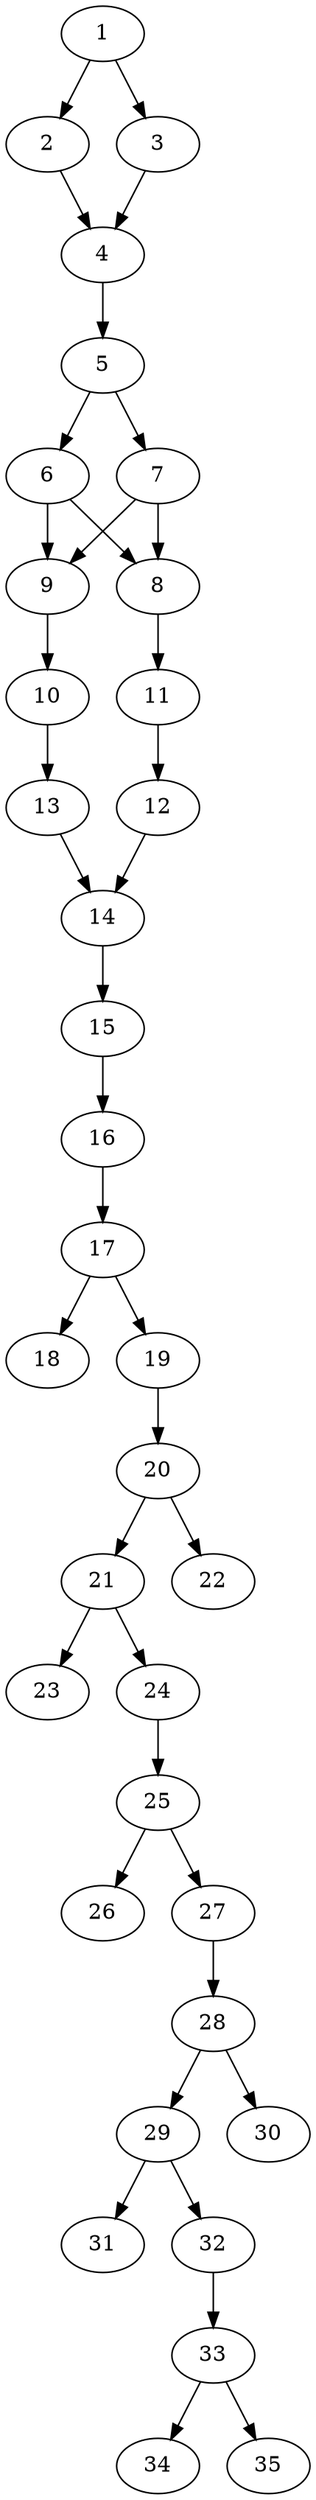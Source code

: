 // DAG automatically generated by daggen at Thu Oct  3 14:05:38 2019
// ./daggen --dot -n 35 --ccr 0.3 --fat 0.3 --regular 0.5 --density 0.6 --mindata 5242880 --maxdata 52428800 
digraph G {
  1 [size="142376960", alpha="0.04", expect_size="42713088"] 
  1 -> 2 [size ="42713088"]
  1 -> 3 [size ="42713088"]
  2 [size="162727253", alpha="0.14", expect_size="48818176"] 
  2 -> 4 [size ="48818176"]
  3 [size="133038080", alpha="0.16", expect_size="39911424"] 
  3 -> 4 [size ="39911424"]
  4 [size="71178240", alpha="0.02", expect_size="21353472"] 
  4 -> 5 [size ="21353472"]
  5 [size="31034027", alpha="0.17", expect_size="9310208"] 
  5 -> 6 [size ="9310208"]
  5 -> 7 [size ="9310208"]
  6 [size="115432107", alpha="0.01", expect_size="34629632"] 
  6 -> 8 [size ="34629632"]
  6 -> 9 [size ="34629632"]
  7 [size="160406187", alpha="0.15", expect_size="48121856"] 
  7 -> 8 [size ="48121856"]
  7 -> 9 [size ="48121856"]
  8 [size="27805013", alpha="0.14", expect_size="8341504"] 
  8 -> 11 [size ="8341504"]
  9 [size="42622293", alpha="0.15", expect_size="12786688"] 
  9 -> 10 [size ="12786688"]
  10 [size="33075200", alpha="0.16", expect_size="9922560"] 
  10 -> 13 [size ="9922560"]
  11 [size="158842880", alpha="0.03", expect_size="47652864"] 
  11 -> 12 [size ="47652864"]
  12 [size="33324373", alpha="0.06", expect_size="9997312"] 
  12 -> 14 [size ="9997312"]
  13 [size="139554133", alpha="0.16", expect_size="41866240"] 
  13 -> 14 [size ="41866240"]
  14 [size="111578453", alpha="0.12", expect_size="33473536"] 
  14 -> 15 [size ="33473536"]
  15 [size="125091840", alpha="0.06", expect_size="37527552"] 
  15 -> 16 [size ="37527552"]
  16 [size="102850560", alpha="0.20", expect_size="30855168"] 
  16 -> 17 [size ="30855168"]
  17 [size="108093440", alpha="0.01", expect_size="32428032"] 
  17 -> 18 [size ="32428032"]
  17 -> 19 [size ="32428032"]
  18 [size="71461547", alpha="0.19", expect_size="21438464"] 
  19 [size="23927467", alpha="0.14", expect_size="7178240"] 
  19 -> 20 [size ="7178240"]
  20 [size="139455147", alpha="0.07", expect_size="41836544"] 
  20 -> 21 [size ="41836544"]
  20 -> 22 [size ="41836544"]
  21 [size="108513280", alpha="0.16", expect_size="32553984"] 
  21 -> 23 [size ="32553984"]
  21 -> 24 [size ="32553984"]
  22 [size="134604800", alpha="0.03", expect_size="40381440"] 
  23 [size="26224640", alpha="0.05", expect_size="7867392"] 
  24 [size="150323200", alpha="0.14", expect_size="45096960"] 
  24 -> 25 [size ="45096960"]
  25 [size="88374613", alpha="0.05", expect_size="26512384"] 
  25 -> 26 [size ="26512384"]
  25 -> 27 [size ="26512384"]
  26 [size="134912000", alpha="0.08", expect_size="40473600"] 
  27 [size="133167787", alpha="0.10", expect_size="39950336"] 
  27 -> 28 [size ="39950336"]
  28 [size="143458987", alpha="0.12", expect_size="43037696"] 
  28 -> 29 [size ="43037696"]
  28 -> 30 [size ="43037696"]
  29 [size="132717227", alpha="0.18", expect_size="39815168"] 
  29 -> 31 [size ="39815168"]
  29 -> 32 [size ="39815168"]
  30 [size="81913173", alpha="0.06", expect_size="24573952"] 
  31 [size="134526293", alpha="0.12", expect_size="40357888"] 
  32 [size="100884480", alpha="0.20", expect_size="30265344"] 
  32 -> 33 [size ="30265344"]
  33 [size="126245547", alpha="0.03", expect_size="37873664"] 
  33 -> 34 [size ="37873664"]
  33 -> 35 [size ="37873664"]
  34 [size="168881493", alpha="0.19", expect_size="50664448"] 
  35 [size="125207893", alpha="0.08", expect_size="37562368"] 
}
